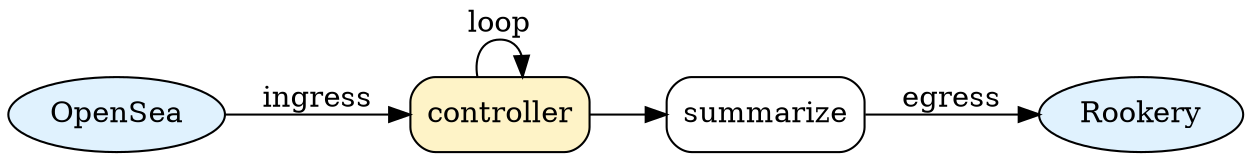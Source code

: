digraph PenguiFlow {
    rankdir=LR
    node [shape=box, style=rounded]
    controller [label="controller", style="rounded,filled", fillcolor="#fef3c7"]
    OpenSea [label="OpenSea", shape=oval, style="filled", fillcolor="#e0f2fe"]
    summarize [label="summarize"]
    Rookery [label="Rookery", shape=oval, style="filled", fillcolor="#e0f2fe"]
    controller -> controller [label="loop"]
    OpenSea -> controller [label="ingress"]
    controller -> summarize
    summarize -> Rookery [label="egress"]
}

